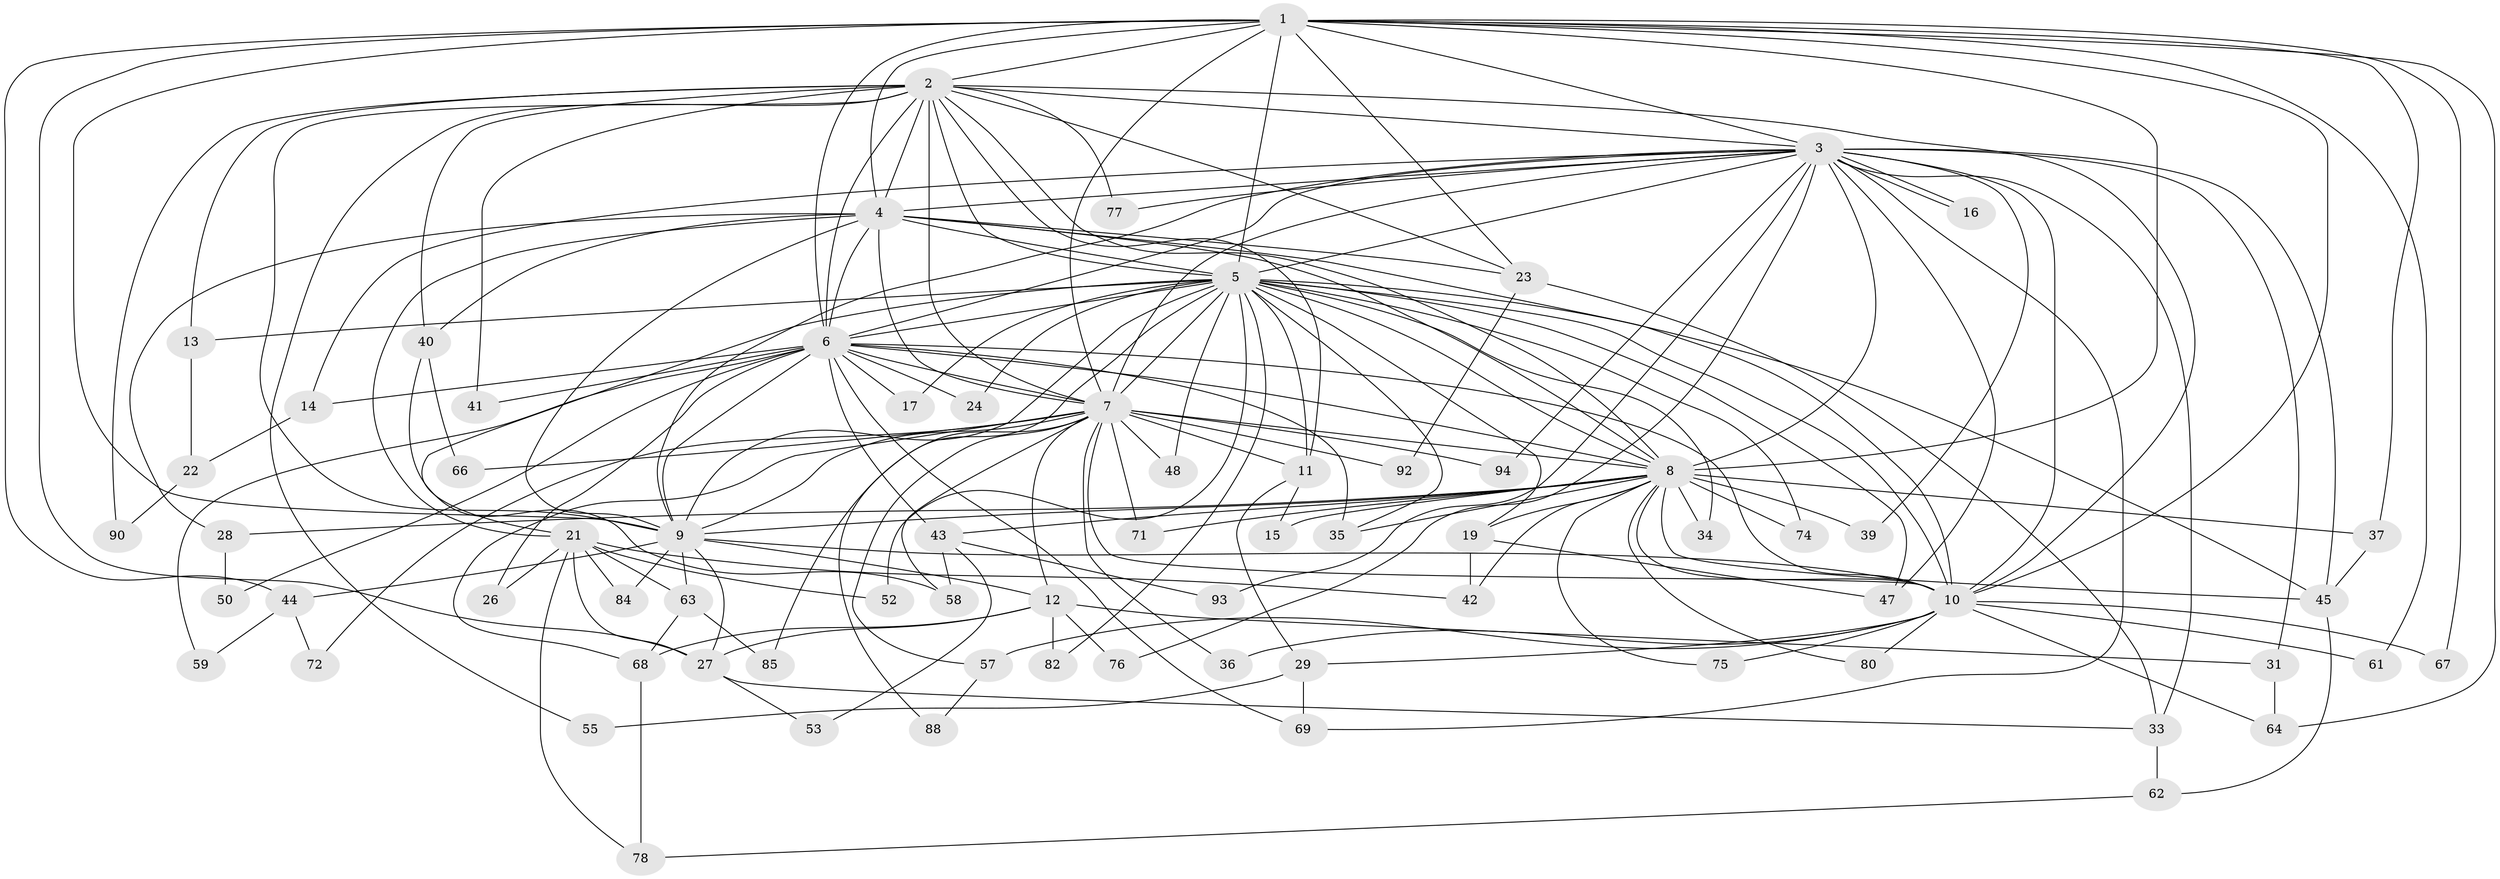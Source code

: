 // Generated by graph-tools (version 1.1) at 2025/23/03/03/25 07:23:45]
// undirected, 72 vertices, 184 edges
graph export_dot {
graph [start="1"]
  node [color=gray90,style=filled];
  1 [super="+18"];
  2 [super="+32"];
  3 [super="+81"];
  4 [super="+60"];
  5 [super="+25"];
  6 [super="+96"];
  7 [super="+46"];
  8 [super="+73"];
  9;
  10 [super="+87"];
  11 [super="+20"];
  12 [super="+54"];
  13;
  14;
  15;
  16;
  17;
  19;
  21 [super="+91"];
  22;
  23 [super="+30"];
  24;
  26;
  27;
  28;
  29;
  31;
  33 [super="+38"];
  34;
  35 [super="+70"];
  36;
  37;
  39;
  40;
  41;
  42 [super="+49"];
  43 [super="+56"];
  44;
  45 [super="+51"];
  47 [super="+79"];
  48;
  50;
  52;
  53;
  55;
  57;
  58 [super="+65"];
  59;
  61;
  62;
  63;
  64 [super="+83"];
  66;
  67;
  68 [super="+95"];
  69 [super="+89"];
  71;
  72;
  74;
  75;
  76;
  77;
  78 [super="+86"];
  80;
  82;
  84;
  85;
  88;
  90;
  92;
  93;
  94;
  1 -- 2;
  1 -- 3;
  1 -- 4;
  1 -- 5;
  1 -- 6 [weight=2];
  1 -- 7;
  1 -- 8;
  1 -- 9;
  1 -- 10;
  1 -- 27;
  1 -- 37;
  1 -- 44;
  1 -- 61;
  1 -- 67;
  1 -- 23 [weight=2];
  1 -- 64;
  2 -- 3;
  2 -- 4;
  2 -- 5;
  2 -- 6;
  2 -- 7;
  2 -- 8;
  2 -- 9;
  2 -- 10;
  2 -- 13;
  2 -- 40;
  2 -- 41;
  2 -- 55;
  2 -- 11;
  2 -- 77;
  2 -- 90;
  2 -- 23;
  3 -- 4;
  3 -- 5;
  3 -- 6;
  3 -- 7;
  3 -- 8;
  3 -- 9;
  3 -- 10 [weight=2];
  3 -- 14;
  3 -- 16;
  3 -- 16;
  3 -- 31;
  3 -- 33;
  3 -- 39;
  3 -- 45;
  3 -- 47;
  3 -- 69;
  3 -- 76;
  3 -- 77;
  3 -- 93;
  3 -- 94;
  4 -- 5;
  4 -- 6;
  4 -- 7 [weight=2];
  4 -- 8;
  4 -- 9;
  4 -- 10;
  4 -- 21;
  4 -- 23;
  4 -- 28;
  4 -- 40;
  5 -- 6;
  5 -- 7;
  5 -- 8;
  5 -- 9;
  5 -- 10 [weight=2];
  5 -- 11;
  5 -- 13;
  5 -- 17;
  5 -- 19;
  5 -- 21;
  5 -- 24;
  5 -- 34;
  5 -- 35;
  5 -- 47;
  5 -- 48;
  5 -- 52;
  5 -- 74;
  5 -- 82;
  5 -- 88;
  5 -- 45;
  6 -- 7 [weight=2];
  6 -- 8;
  6 -- 9;
  6 -- 10;
  6 -- 14;
  6 -- 17;
  6 -- 24;
  6 -- 26;
  6 -- 35;
  6 -- 41;
  6 -- 43 [weight=2];
  6 -- 50;
  6 -- 59;
  6 -- 69;
  7 -- 8;
  7 -- 9 [weight=2];
  7 -- 10 [weight=2];
  7 -- 11;
  7 -- 12;
  7 -- 36;
  7 -- 48;
  7 -- 57;
  7 -- 58;
  7 -- 66;
  7 -- 71;
  7 -- 85;
  7 -- 92;
  7 -- 94;
  7 -- 72;
  7 -- 68;
  8 -- 9;
  8 -- 10;
  8 -- 15;
  8 -- 19;
  8 -- 28;
  8 -- 34;
  8 -- 37;
  8 -- 39;
  8 -- 42;
  8 -- 43;
  8 -- 71;
  8 -- 74;
  8 -- 75;
  8 -- 80;
  8 -- 35;
  8 -- 45;
  9 -- 10;
  9 -- 12;
  9 -- 27;
  9 -- 44;
  9 -- 63;
  9 -- 84;
  10 -- 29;
  10 -- 36;
  10 -- 57;
  10 -- 61;
  10 -- 64;
  10 -- 67;
  10 -- 75;
  10 -- 80;
  11 -- 15;
  11 -- 29;
  12 -- 31;
  12 -- 68;
  12 -- 76;
  12 -- 82;
  12 -- 27;
  13 -- 22;
  14 -- 22;
  19 -- 42;
  19 -- 47;
  21 -- 26;
  21 -- 52;
  21 -- 63;
  21 -- 78;
  21 -- 84;
  21 -- 42;
  21 -- 27;
  22 -- 90;
  23 -- 92;
  23 -- 33;
  27 -- 53;
  27 -- 33;
  28 -- 50;
  29 -- 55;
  29 -- 69;
  31 -- 64;
  33 -- 62;
  37 -- 45;
  40 -- 58;
  40 -- 66;
  43 -- 53;
  43 -- 93;
  43 -- 58;
  44 -- 59;
  44 -- 72;
  45 -- 62;
  57 -- 88;
  62 -- 78;
  63 -- 68;
  63 -- 85;
  68 -- 78;
}
